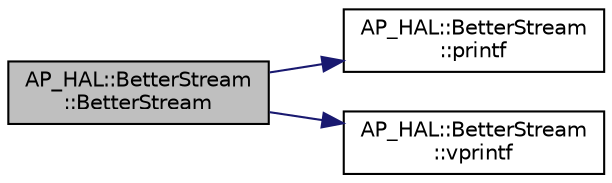 digraph "AP_HAL::BetterStream::BetterStream"
{
 // INTERACTIVE_SVG=YES
  edge [fontname="Helvetica",fontsize="10",labelfontname="Helvetica",labelfontsize="10"];
  node [fontname="Helvetica",fontsize="10",shape=record];
  rankdir="LR";
  Node1 [label="AP_HAL::BetterStream\l::BetterStream",height=0.2,width=0.4,color="black", fillcolor="grey75", style="filled", fontcolor="black"];
  Node1 -> Node2 [color="midnightblue",fontsize="10",style="solid",fontname="Helvetica"];
  Node2 [label="AP_HAL::BetterStream\l::printf",height=0.2,width=0.4,color="black", fillcolor="white", style="filled",URL="$classAP__HAL_1_1BetterStream.html#a1042d8b81aea5fb096d1b7431d7a9484"];
  Node1 -> Node3 [color="midnightblue",fontsize="10",style="solid",fontname="Helvetica"];
  Node3 [label="AP_HAL::BetterStream\l::vprintf",height=0.2,width=0.4,color="black", fillcolor="white", style="filled",URL="$classAP__HAL_1_1BetterStream.html#addb53df7e89eb75272ad7c0ba8f015fe"];
}
